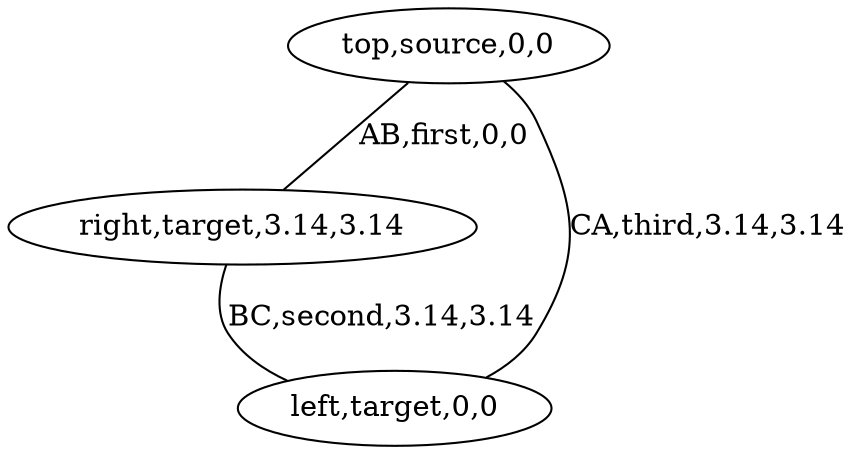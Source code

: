 graph G {
0[label="top,source,0,0"];
1[label="right,target,3.14,3.14"];
2[label="left,target,0,0"];
0--1 [label="AB,first,0,0"];
1--2 [label="BC,second,3.14,3.14"];
2--0 [label="CA,third,3.14,3.14"];
}
